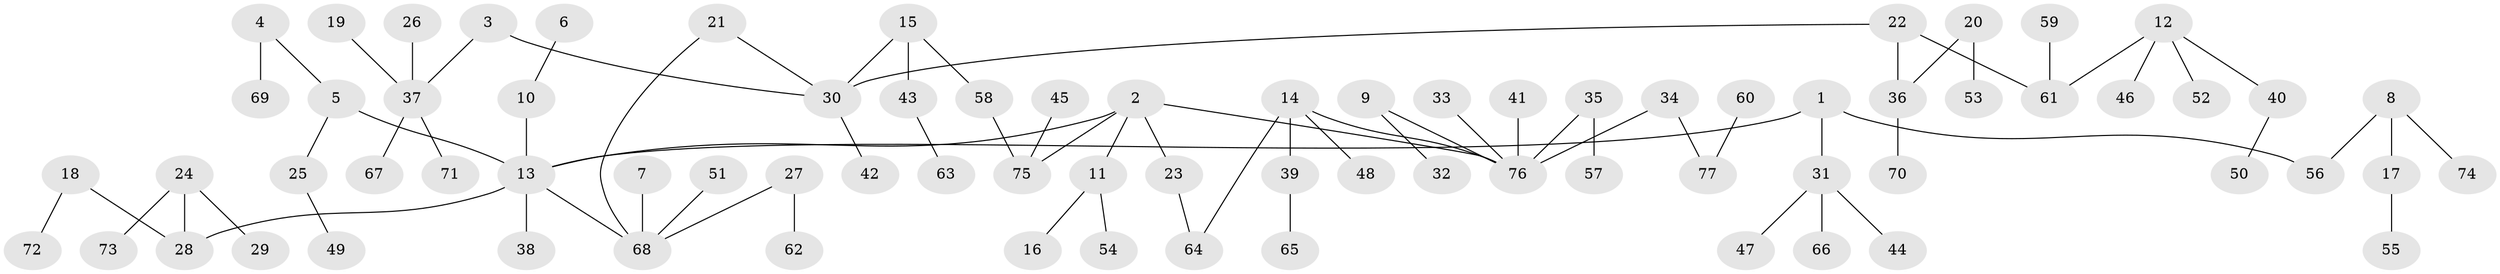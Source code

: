 // original degree distribution, {8: 0.015748031496062992, 3: 0.09448818897637795, 6: 0.023622047244094488, 5: 0.015748031496062992, 2: 0.2992125984251969, 4: 0.07874015748031496, 1: 0.47244094488188976}
// Generated by graph-tools (version 1.1) at 2025/36/03/04/25 23:36:05]
// undirected, 77 vertices, 78 edges
graph export_dot {
  node [color=gray90,style=filled];
  1;
  2;
  3;
  4;
  5;
  6;
  7;
  8;
  9;
  10;
  11;
  12;
  13;
  14;
  15;
  16;
  17;
  18;
  19;
  20;
  21;
  22;
  23;
  24;
  25;
  26;
  27;
  28;
  29;
  30;
  31;
  32;
  33;
  34;
  35;
  36;
  37;
  38;
  39;
  40;
  41;
  42;
  43;
  44;
  45;
  46;
  47;
  48;
  49;
  50;
  51;
  52;
  53;
  54;
  55;
  56;
  57;
  58;
  59;
  60;
  61;
  62;
  63;
  64;
  65;
  66;
  67;
  68;
  69;
  70;
  71;
  72;
  73;
  74;
  75;
  76;
  77;
  1 -- 13 [weight=1.0];
  1 -- 31 [weight=1.0];
  1 -- 56 [weight=1.0];
  2 -- 11 [weight=1.0];
  2 -- 13 [weight=1.0];
  2 -- 23 [weight=1.0];
  2 -- 75 [weight=1.0];
  2 -- 76 [weight=1.0];
  3 -- 30 [weight=1.0];
  3 -- 37 [weight=1.0];
  4 -- 5 [weight=1.0];
  4 -- 69 [weight=1.0];
  5 -- 13 [weight=1.0];
  5 -- 25 [weight=1.0];
  6 -- 10 [weight=1.0];
  7 -- 68 [weight=1.0];
  8 -- 17 [weight=1.0];
  8 -- 56 [weight=1.0];
  8 -- 74 [weight=1.0];
  9 -- 32 [weight=1.0];
  9 -- 76 [weight=1.0];
  10 -- 13 [weight=1.0];
  11 -- 16 [weight=1.0];
  11 -- 54 [weight=1.0];
  12 -- 40 [weight=1.0];
  12 -- 46 [weight=1.0];
  12 -- 52 [weight=1.0];
  12 -- 61 [weight=1.0];
  13 -- 28 [weight=1.0];
  13 -- 38 [weight=1.0];
  13 -- 68 [weight=1.0];
  14 -- 39 [weight=1.0];
  14 -- 48 [weight=1.0];
  14 -- 64 [weight=1.0];
  14 -- 76 [weight=1.0];
  15 -- 30 [weight=1.0];
  15 -- 43 [weight=1.0];
  15 -- 58 [weight=1.0];
  17 -- 55 [weight=1.0];
  18 -- 28 [weight=1.0];
  18 -- 72 [weight=1.0];
  19 -- 37 [weight=1.0];
  20 -- 36 [weight=1.0];
  20 -- 53 [weight=1.0];
  21 -- 30 [weight=1.0];
  21 -- 68 [weight=1.0];
  22 -- 30 [weight=1.0];
  22 -- 36 [weight=1.0];
  22 -- 61 [weight=1.0];
  23 -- 64 [weight=1.0];
  24 -- 28 [weight=1.0];
  24 -- 29 [weight=1.0];
  24 -- 73 [weight=1.0];
  25 -- 49 [weight=1.0];
  26 -- 37 [weight=1.0];
  27 -- 62 [weight=1.0];
  27 -- 68 [weight=1.0];
  30 -- 42 [weight=1.0];
  31 -- 44 [weight=1.0];
  31 -- 47 [weight=1.0];
  31 -- 66 [weight=1.0];
  33 -- 76 [weight=1.0];
  34 -- 76 [weight=1.0];
  34 -- 77 [weight=1.0];
  35 -- 57 [weight=1.0];
  35 -- 76 [weight=1.0];
  36 -- 70 [weight=1.0];
  37 -- 67 [weight=1.0];
  37 -- 71 [weight=1.0];
  39 -- 65 [weight=1.0];
  40 -- 50 [weight=1.0];
  41 -- 76 [weight=1.0];
  43 -- 63 [weight=1.0];
  45 -- 75 [weight=1.0];
  51 -- 68 [weight=1.0];
  58 -- 75 [weight=1.0];
  59 -- 61 [weight=1.0];
  60 -- 77 [weight=1.0];
}
